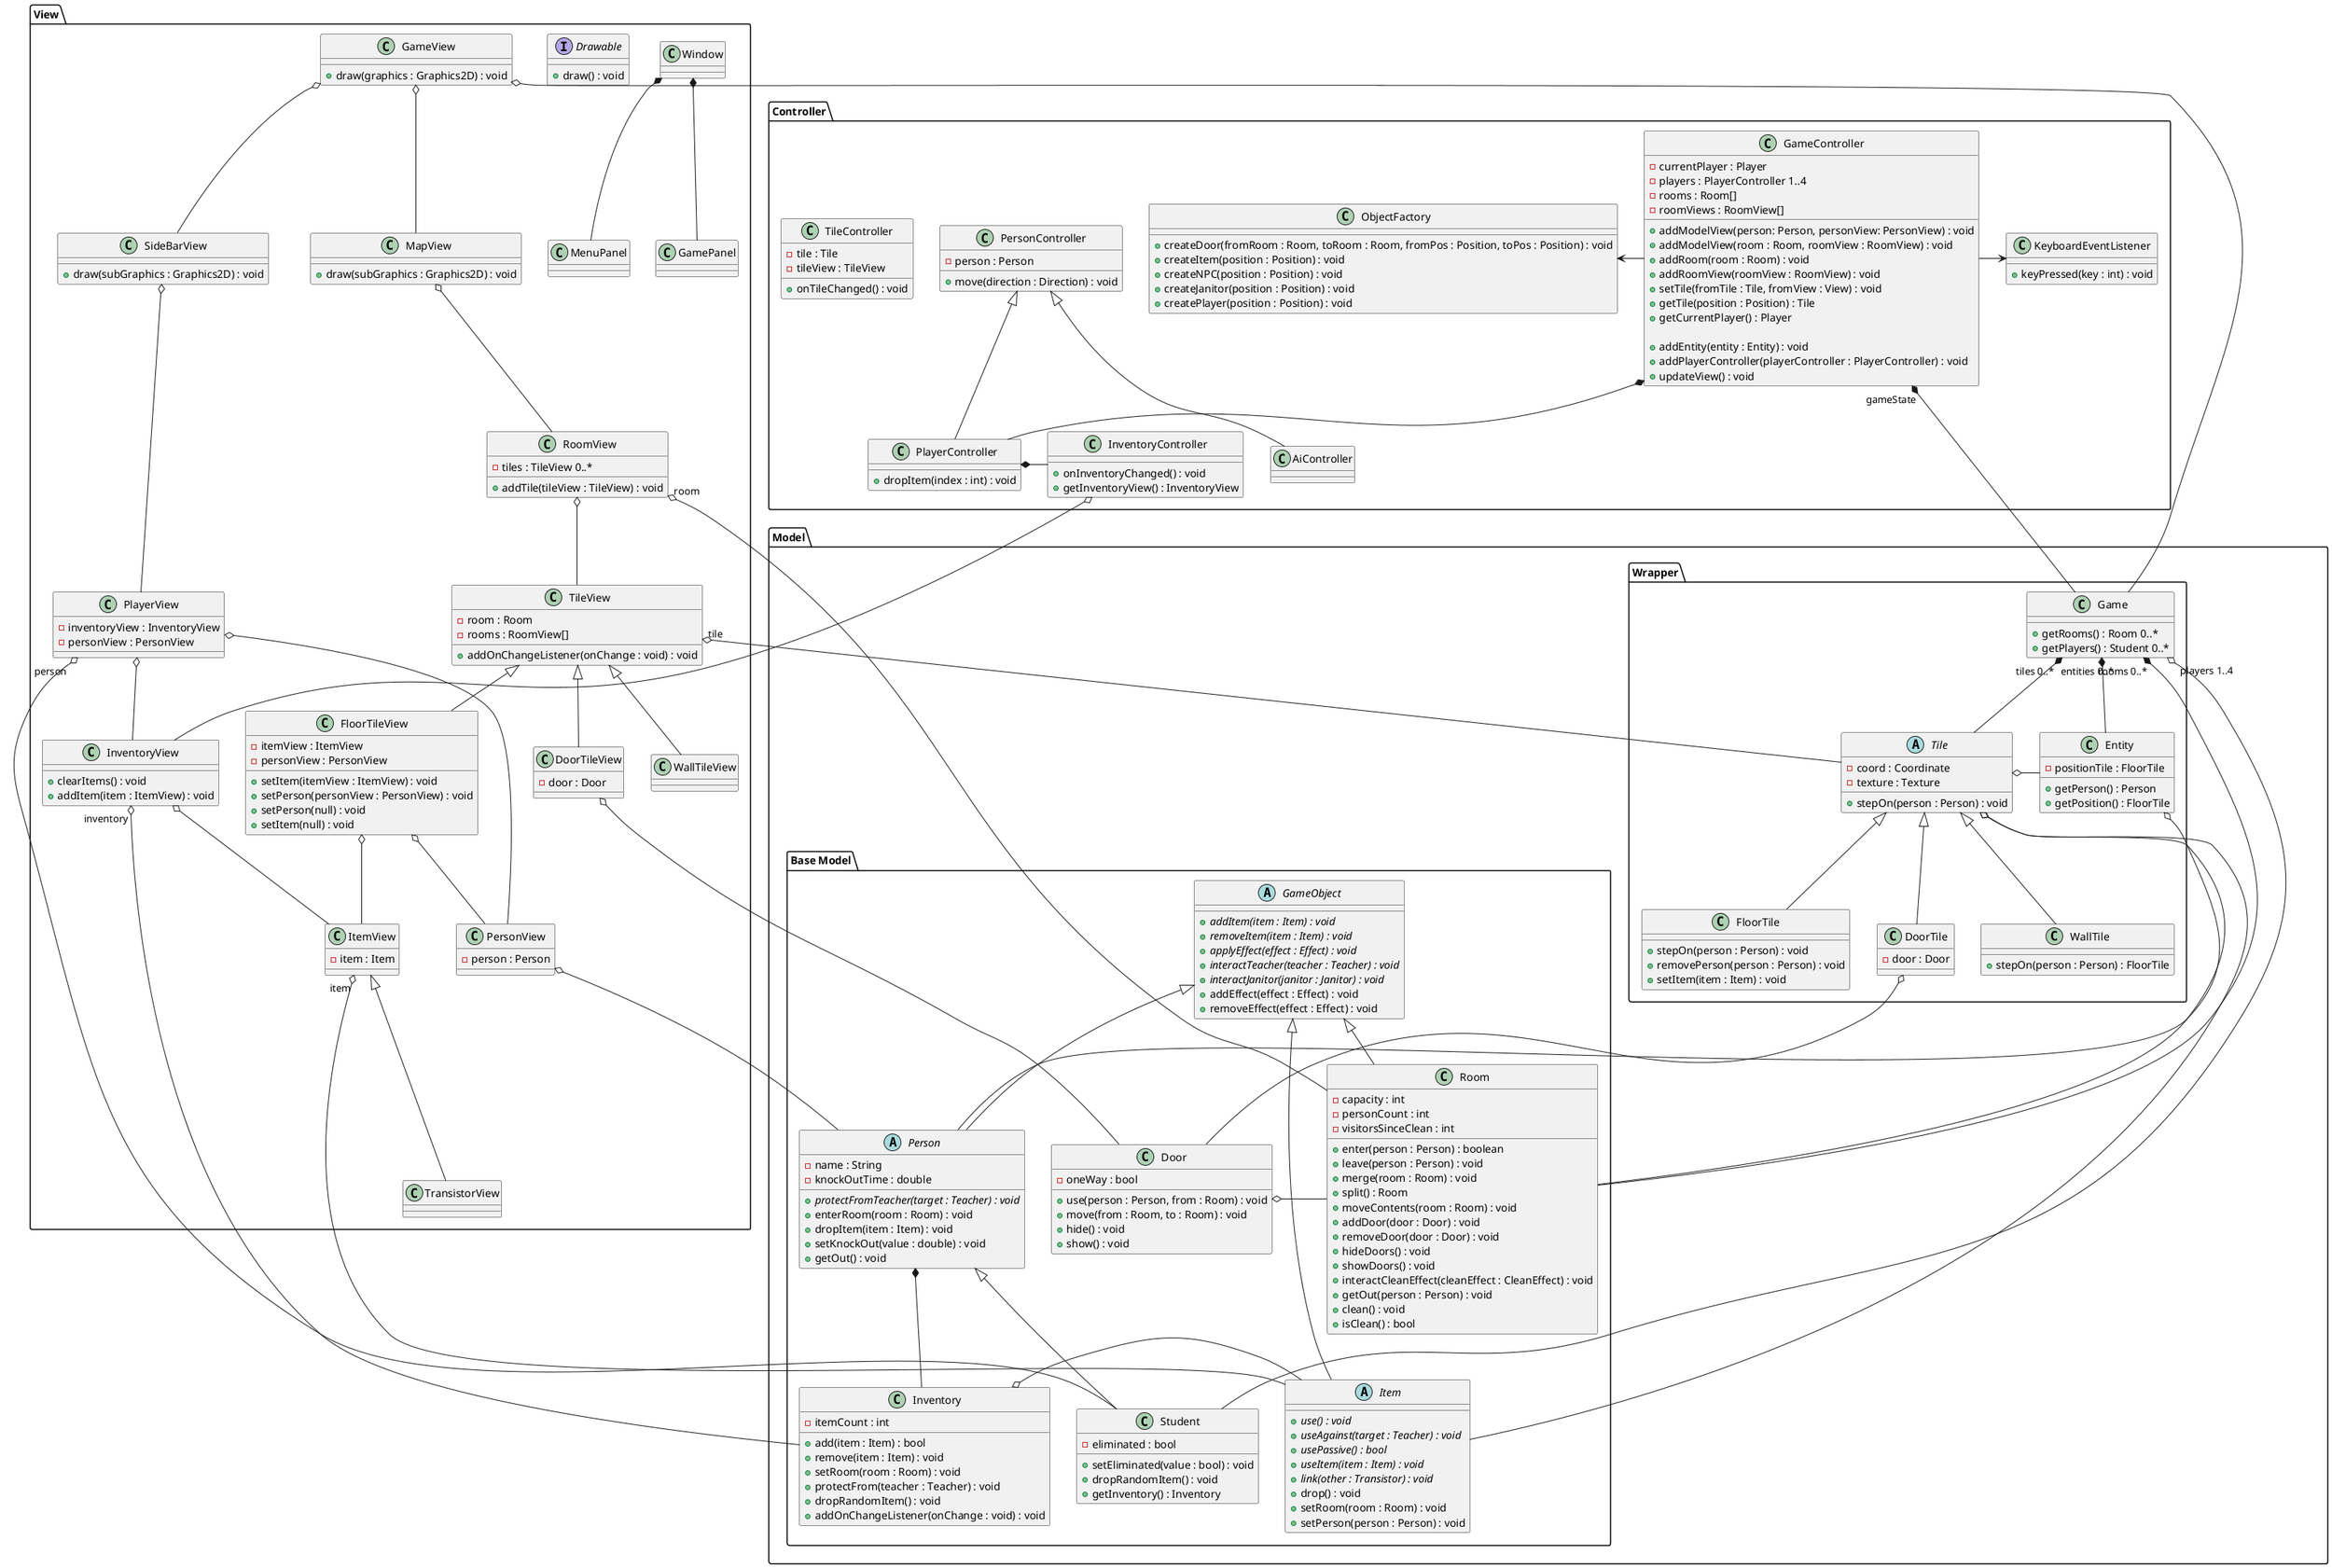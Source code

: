 @startuml tile-wrapping

package Model {
    package "Base Model" {
        abstract GameObject{
            + {abstract} addItem(item : Item) : void
            + {abstract} removeItem(item : Item) : void
            + {abstract} applyEffect(effect : Effect) : void
            + {abstract} interactTeacher(teacher : Teacher) : void
            + {abstract} interactJanitor(janitor : Janitor) : void
            + addEffect(effect : Effect) : void
            + removeEffect(effect : Effect) : void
        }
        class Room{
        - capacity : int
		- personCount : int
		- visitorsSinceClean : int
		+ enter(person : Person) : boolean
		+ leave(person : Person) : void
		+ merge(room : Room) : void
		+ split() : Room
		+ moveContents(room : Room) : void
		+ addDoor(door : Door) : void
		+ removeDoor(door : Door) : void 
		+ hideDoors() : void
		+ showDoors() : void
		+ interactCleanEffect(cleanEffect : CleanEffect) : void
		+ getOut(person : Person) : void
		+ clean() : void
		+ isClean() : bool
        }
        abstract Person{
            - name : String
            - knockOutTime : double
            + {abstract} protectFromTeacher(target : Teacher) : void
            + enterRoom(room : Room) : void
            + dropItem(item : Item) : void
            + setKnockOut(value : double) : void
            + getOut() : void
        }
        class Student{
            - eliminated : bool
            + setEliminated(value : bool) : void
            + dropRandomItem() : void
            + getInventory() : Inventory
        }
        
        abstract Item{
            + {abstract} use() : void
            + {abstract} useAgainst(target : Teacher) : void
            + {abstract} usePassive() : bool
            + {abstract} useItem(item : Item) : void
            + {abstract} link(other : Transistor) : void
            + drop() : void
            + setRoom(room : Room) : void
            + setPerson(person : Person) : void
        }
        class Door{
            - oneWay : bool
            + use(person : Person, from : Room) : void
            + move(from : Room, to : Room) : void
            + hide() : void
            + show() : void
        }
        class Inventory{
            - itemCount : int
            + add(item : Item) : bool
            + remove(item : Item) : void
            + setRoom(room : Room) : void
            + protectFrom(teacher : Teacher) : void
            + dropRandomItem() : void
            + addOnChangeListener(onChange : void) : void
        }

        GameObject <|-- Room
        GameObject <|-- Person
        GameObject <|-- Item

        Door o- Room
        Person *-- Inventory
        Inventory o- Item
        Person <|-- Student
    }

    package "Wrapper" {
        class Game {
            + getRooms() : Room 0..*
            + getPlayers() : Student 0..*
        }
        abstract Tile{
            - coord : Coordinate
            - texture : Texture
            + stepOn(person : Person) : void
        }
        class FloorTile{
            + stepOn(person : Person) : void
            + removePerson(person : Person) : void
            + setItem(item : Item) : void
        }
        class DoorTile{
            - door : Door
        }
        class WallTile{
            + stepOn(person : Person) : FloorTile
        }

        class Entity{
            - positionTile : FloorTile
            + getPerson() : Person
            + getPosition() : FloorTile
        }

        Tile <|-- FloorTile
        Tile <|-- DoorTile
        Tile <|-- WallTile

        Entity o-- Person
        Tile o-- Item
        Tile o- Entity

        Game "tiles 0..*" *-- Tile
        Game "entities 0..*" *-- Entity
    }

    Tile o-- Room
    DoorTile o-- Door

    Game "rooms 0..*" *-- Room
    Game "players 1..4" o-- Student
}

package Controller {
    class GameController {
        - currentPlayer : Player
        - players : PlayerController 1..4
        - rooms : Room[]
        - roomViews : RoomView[]
        + addModelView(person: Person, personView: PersonView) : void
        + addModelView(room : Room, roomView : RoomView) : void
        + addRoom(room : Room) : void
        + addRoomView(roomView : RoomView) : void
        + setTile(fromTile : Tile, fromView : View) : void
        + getTile(position : Position) : Tile
        + getCurrentPlayer() : Player
        
        + addEntity(entity : Entity) : void
        + addPlayerController(playerController : PlayerController) : void
        + updateView() : void
    }
    class KeyboardEventListener{
        + keyPressed(key : int) : void
    }
    class PersonController{
        - person : Person
        + move(direction : Direction) : void
    }
    class PlayerController{
        + dropItem(index : int) : void
    }
    class AiController
    class InventoryController{
        + onInventoryChanged() : void
        + getInventoryView() : InventoryView
    }
    class TileController{
        - tile : Tile
        - tileView : TileView
        + onTileChanged() : void
    }
    class ObjectFactory{
        + createDoor(fromRoom : Room, toRoom : Room, fromPos : Position, toPos : Position) : void
        + createItem(position : Position) : void
        + createNPC(position : Position) : void
        + createJanitor(position : Position) : void
        + createPlayer(position : Position) : void
    }

    PersonController <|-- PlayerController
    PersonController <|-- AiController

    GameController -> KeyboardEventListener
    ObjectFactory <- GameController
    GameController *-- PlayerController
    PlayerController *- InventoryController

}

package View {
    class Window
    class MenuPanel
    class GamePanel

    Window *-- MenuPanel
    Window *-- GamePanel


    ' Everything ending in View should implement
    ' Drawable, but it's already chaotic enough
    interface Drawable
    {
        + draw() : void
    }

    class GameView{
        + draw(graphics : Graphics2D) : void
    }
    class MapView{
        + draw(subGraphics : Graphics2D) : void
    }
    class SideBarView{
        + draw(subGraphics : Graphics2D) : void
    }
    class RoomView{
        - tiles : TileView 0..*
        + addTile(tileView : TileView) : void
    }
    class TileView{
        - room : Room
        - rooms : RoomView[]
        + addOnChangeListener(onChange : void) : void
    }
    class FloorTileView{
        - itemView : ItemView
        - personView : PersonView
        + setItem(itemView : ItemView) : void
        + setPerson(personView : PersonView) : void
        + setPerson(null) : void
        + setItem(null) : void

    }
    class WallTileView
    class DoorTileView{
        - door : Door
    }
    class PersonView{
        - person : Person
    }
    class PlayerView{
        - inventoryView : InventoryView
        - personView : PersonView
    }
    class InventoryView{
        + clearItems() : void
        + addItem(item : ItemView) : void
    }
    class ItemView{
        - item : Item
    }
    class TransistorView

    ItemView <|-- TransistorView
    TileView <|-- FloorTileView
    TileView <|-- WallTileView
    TileView <|-- DoorTileView

    InventoryView o-- ItemView
    GameView o-- SideBarView
    SideBarView o-- PlayerView
    GameView o-- MapView
    MapView o-- RoomView
    RoomView o-- TileView
    FloorTileView o-- PersonView
    FloorTileView o-- ItemView
    PlayerView o-- InventoryView
    PlayerView o-- PersonView
}

GameController "gameState" *--- Game
' GameController "objectViews 0..*" *--- Drawable

GameView o-- Game

PlayerView "person" o-- Student
InventoryController o--- InventoryView
InventoryView "inventory" o-- Inventory
ItemView "item" o-- Item
RoomView "room" o-- Room
TileView "tile" o-- Tile
DoorTileView o-- Door
PersonView o-- Person

@enduml